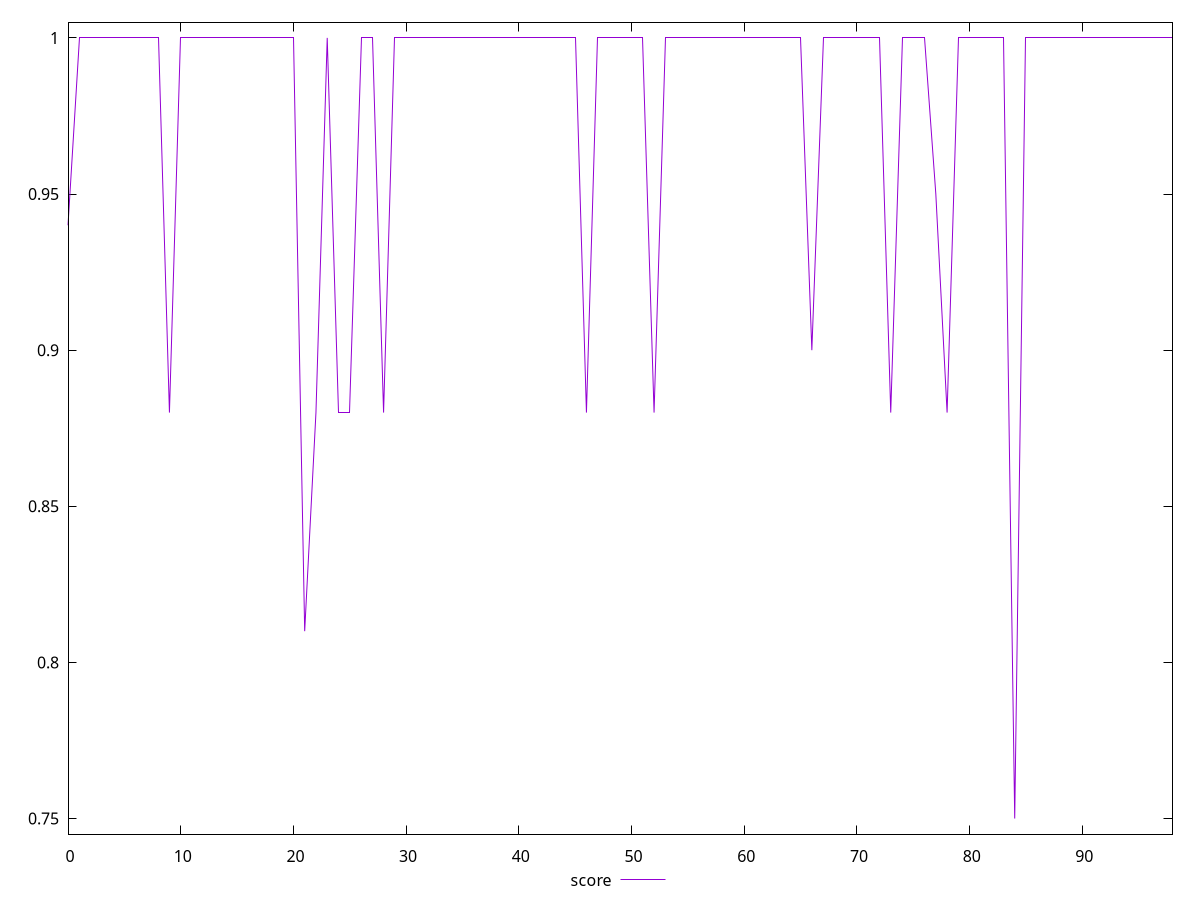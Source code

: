 reset

$score <<EOF
0 0.94
1 1
2 1
3 1
4 1
5 1
6 1
7 1
8 1
9 0.88
10 1
11 1
12 1
13 1
14 1
15 1
16 1
17 1
18 1
19 1
20 1
21 0.81
22 0.88
23 1
24 0.88
25 0.88
26 1
27 1
28 0.88
29 1
30 1
31 1
32 1
33 1
34 1
35 1
36 1
37 1
38 1
39 1
40 1
41 1
42 1
43 1
44 1
45 1
46 0.88
47 1
48 1
49 1
50 1
51 1
52 0.88
53 1
54 1
55 1
56 1
57 1
58 1
59 1
60 1
61 1
62 1
63 1
64 1
65 1
66 0.9
67 1
68 1
69 1
70 1
71 1
72 1
73 0.88
74 1
75 1
76 1
77 0.95
78 0.88
79 1
80 1
81 1
82 1
83 1
84 0.75
85 1
86 1
87 1
88 1
89 1
90 1
91 1
92 1
93 1
94 1
95 1
96 1
97 1
98 1
EOF

set key outside below
set xrange [0:98]
set yrange [0.745:1.005]
set trange [0.745:1.005]
set terminal svg size 640, 500 enhanced background rgb 'white'
set output "reports/report_00027_2021-02-24T12-40-31.850Z/unminified-javascript/samples/card/score/values.svg"

plot $score title "score" with line

reset
